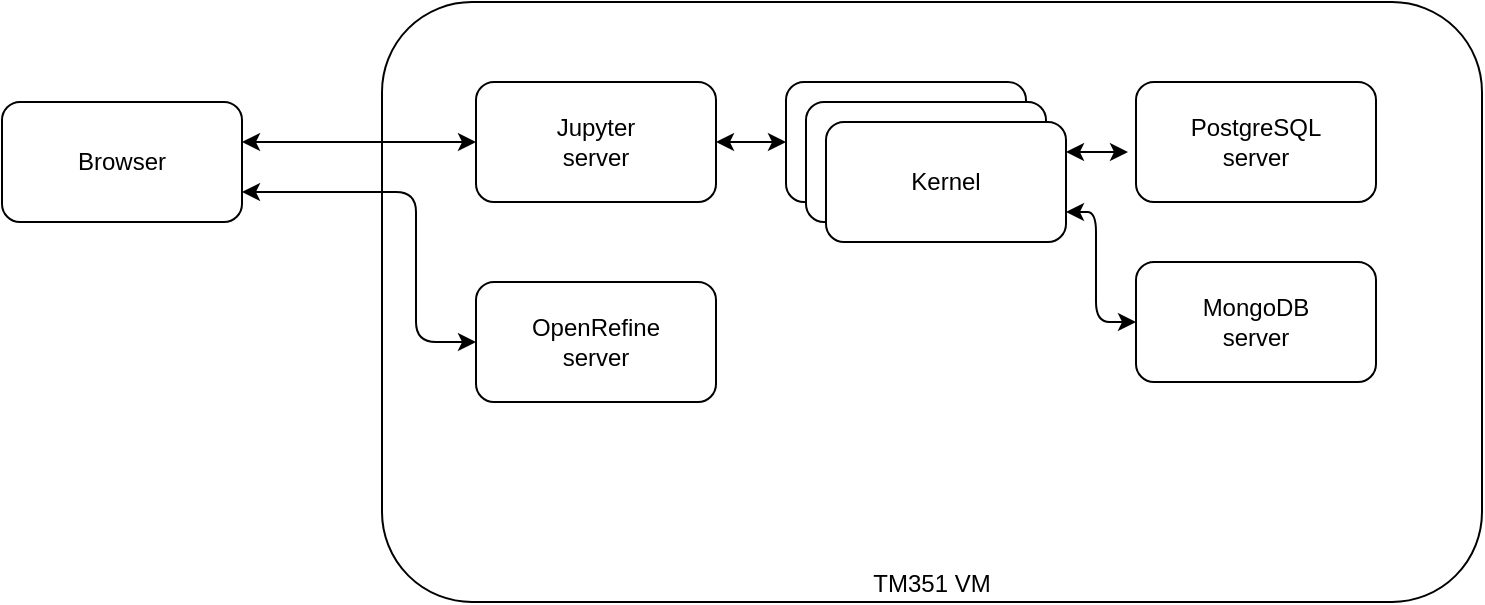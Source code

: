 <mxfile version="10.8.1" type="device"><diagram id="dQK4mDT1mz2xI88uju0_" name="Page-1"><mxGraphModel dx="898" dy="626" grid="1" gridSize="10" guides="1" tooltips="1" connect="1" arrows="1" fold="1" page="1" pageScale="1" pageWidth="827" pageHeight="1169" math="0" shadow="0"><root><mxCell id="0"/><mxCell id="1" parent="0"/><mxCell id="hb0mhCuSCt-lF8EwqB9R-2" value="TM351 VM" style="rounded=1;whiteSpace=wrap;html=1;verticalAlign=bottom;" parent="1" vertex="1"><mxGeometry x="233" y="220" width="550" height="300" as="geometry"/></mxCell><mxCell id="hb0mhCuSCt-lF8EwqB9R-3" value="Jupyter&lt;br&gt;server&lt;br&gt;" style="rounded=1;whiteSpace=wrap;html=1;" parent="1" vertex="1"><mxGeometry x="280" y="260" width="120" height="60" as="geometry"/></mxCell><mxCell id="hb0mhCuSCt-lF8EwqB9R-4" value="PostgreSQL&lt;br&gt;server&lt;br&gt;" style="rounded=1;whiteSpace=wrap;html=1;" parent="1" vertex="1"><mxGeometry x="610" y="260" width="120" height="60" as="geometry"/></mxCell><mxCell id="hb0mhCuSCt-lF8EwqB9R-5" value="MongoDB&lt;br&gt;server&lt;br&gt;" style="rounded=1;whiteSpace=wrap;html=1;" parent="1" vertex="1"><mxGeometry x="610" y="350" width="120" height="60" as="geometry"/></mxCell><mxCell id="hb0mhCuSCt-lF8EwqB9R-6" value="OpenRefine&lt;br&gt;server&lt;br&gt;" style="rounded=1;whiteSpace=wrap;html=1;" parent="1" vertex="1"><mxGeometry x="280" y="360" width="120" height="60" as="geometry"/></mxCell><mxCell id="hb0mhCuSCt-lF8EwqB9R-7" value="" style="endArrow=classic;startArrow=classic;html=1;entryX=0;entryY=0.5;entryDx=0;entryDy=0;" parent="1" target="hb0mhCuSCt-lF8EwqB9R-3" edge="1"><mxGeometry width="50" height="50" relative="1" as="geometry"><mxPoint x="163" y="290" as="sourcePoint"/><mxPoint x="283" y="540" as="targetPoint"/></mxGeometry></mxCell><mxCell id="hb0mhCuSCt-lF8EwqB9R-8" value="Browser" style="rounded=1;whiteSpace=wrap;html=1;" parent="1" vertex="1"><mxGeometry x="43" y="270" width="120" height="60" as="geometry"/></mxCell><mxCell id="hb0mhCuSCt-lF8EwqB9R-9" value="" style="endArrow=classic;startArrow=classic;html=1;entryX=0;entryY=0.5;entryDx=0;entryDy=0;exitX=1;exitY=0.75;exitDx=0;exitDy=0;" parent="1" source="hb0mhCuSCt-lF8EwqB9R-8" target="hb0mhCuSCt-lF8EwqB9R-6" edge="1"><mxGeometry width="50" height="50" relative="1" as="geometry"><mxPoint x="40" y="590" as="sourcePoint"/><mxPoint x="90" y="540" as="targetPoint"/><Array as="points"><mxPoint x="250" y="315"/><mxPoint x="250" y="390"/><mxPoint x="280" y="390"/></Array></mxGeometry></mxCell><mxCell id="hb0mhCuSCt-lF8EwqB9R-10" value="Kernel" style="rounded=1;whiteSpace=wrap;html=1;" parent="1" vertex="1"><mxGeometry x="435" y="260" width="120" height="60" as="geometry"/></mxCell><mxCell id="hb0mhCuSCt-lF8EwqB9R-11" value="Kernel" style="rounded=1;whiteSpace=wrap;html=1;" parent="1" vertex="1"><mxGeometry x="445" y="270" width="120" height="60" as="geometry"/></mxCell><mxCell id="hb0mhCuSCt-lF8EwqB9R-12" value="Kernel" style="rounded=1;whiteSpace=wrap;html=1;" parent="1" vertex="1"><mxGeometry x="455" y="280" width="120" height="60" as="geometry"/></mxCell><mxCell id="hb0mhCuSCt-lF8EwqB9R-14" value="" style="endArrow=classic;startArrow=classic;html=1;entryX=0;entryY=0.5;entryDx=0;entryDy=0;exitX=1;exitY=0.5;exitDx=0;exitDy=0;" parent="1" source="hb0mhCuSCt-lF8EwqB9R-3" target="hb0mhCuSCt-lF8EwqB9R-10" edge="1"><mxGeometry width="50" height="50" relative="1" as="geometry"><mxPoint x="40" y="590" as="sourcePoint"/><mxPoint x="90" y="540" as="targetPoint"/></mxGeometry></mxCell><mxCell id="hb0mhCuSCt-lF8EwqB9R-15" value="" style="endArrow=classic;startArrow=classic;html=1;exitX=1;exitY=0.25;exitDx=0;exitDy=0;" parent="1" source="hb0mhCuSCt-lF8EwqB9R-12" edge="1"><mxGeometry width="50" height="50" relative="1" as="geometry"><mxPoint x="40" y="590" as="sourcePoint"/><mxPoint x="606" y="295" as="targetPoint"/></mxGeometry></mxCell><mxCell id="hb0mhCuSCt-lF8EwqB9R-16" value="" style="endArrow=classic;startArrow=classic;html=1;entryX=0;entryY=0.5;entryDx=0;entryDy=0;exitX=1;exitY=0.75;exitDx=0;exitDy=0;" parent="1" source="hb0mhCuSCt-lF8EwqB9R-12" target="hb0mhCuSCt-lF8EwqB9R-5" edge="1"><mxGeometry width="50" height="50" relative="1" as="geometry"><mxPoint x="465" y="584" as="sourcePoint"/><mxPoint x="545" y="404" as="targetPoint"/><Array as="points"><mxPoint x="590" y="325"/><mxPoint x="590" y="380"/></Array></mxGeometry></mxCell></root></mxGraphModel></diagram></mxfile>